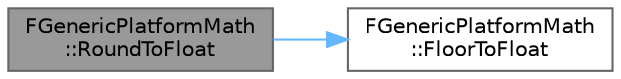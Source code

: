 digraph "FGenericPlatformMath::RoundToFloat"
{
 // INTERACTIVE_SVG=YES
 // LATEX_PDF_SIZE
  bgcolor="transparent";
  edge [fontname=Helvetica,fontsize=10,labelfontname=Helvetica,labelfontsize=10];
  node [fontname=Helvetica,fontsize=10,shape=box,height=0.2,width=0.4];
  rankdir="LR";
  Node1 [id="Node000001",label="FGenericPlatformMath\l::RoundToFloat",height=0.2,width=0.4,color="gray40", fillcolor="grey60", style="filled", fontcolor="black",tooltip="Converts a float to the nearest integer."];
  Node1 -> Node2 [id="edge1_Node000001_Node000002",color="steelblue1",style="solid",tooltip=" "];
  Node2 [id="Node000002",label="FGenericPlatformMath\l::FloorToFloat",height=0.2,width=0.4,color="grey40", fillcolor="white", style="filled",URL="$dd/d7b/structFGenericPlatformMath.html#a5e73cb76ed2e2b917347c31aefd1a191",tooltip="Converts a float to the nearest less or equal integer."];
}
